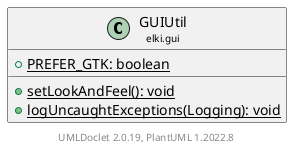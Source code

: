 @startuml
    remove .*\.(Instance|Par|Parameterizer|Factory)$
    set namespaceSeparator none
    hide empty fields
    hide empty methods

    class "<size:14>GUIUtil\n<size:10>elki.gui" as elki.gui.GUIUtil [[GUIUtil.html]] {
        {static} +PREFER_GTK: boolean
        {static} +setLookAndFeel(): void
        {static} +logUncaughtExceptions(Logging): void
    }

    center footer UMLDoclet 2.0.19, PlantUML 1.2022.8
@enduml
